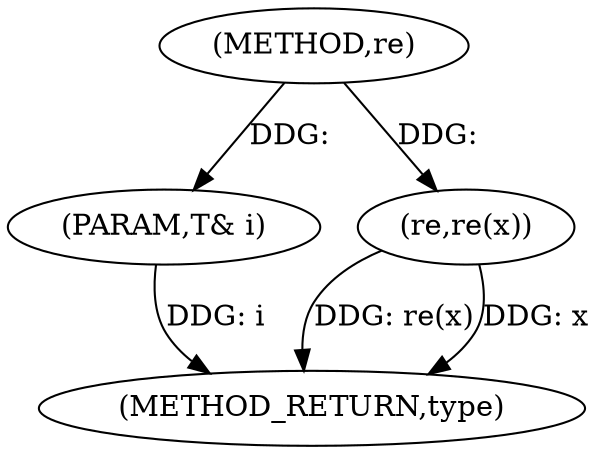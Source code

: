 digraph "re" {  
"1000444" [label = "(METHOD,re)" ]
"1000449" [label = "(METHOD_RETURN,type)" ]
"1000445" [label = "(PARAM,T& i)" ]
"1000447" [label = "(re,re(x))" ]
  "1000445" -> "1000449"  [ label = "DDG: i"] 
  "1000447" -> "1000449"  [ label = "DDG: re(x)"] 
  "1000447" -> "1000449"  [ label = "DDG: x"] 
  "1000444" -> "1000445"  [ label = "DDG: "] 
  "1000444" -> "1000447"  [ label = "DDG: "] 
}
